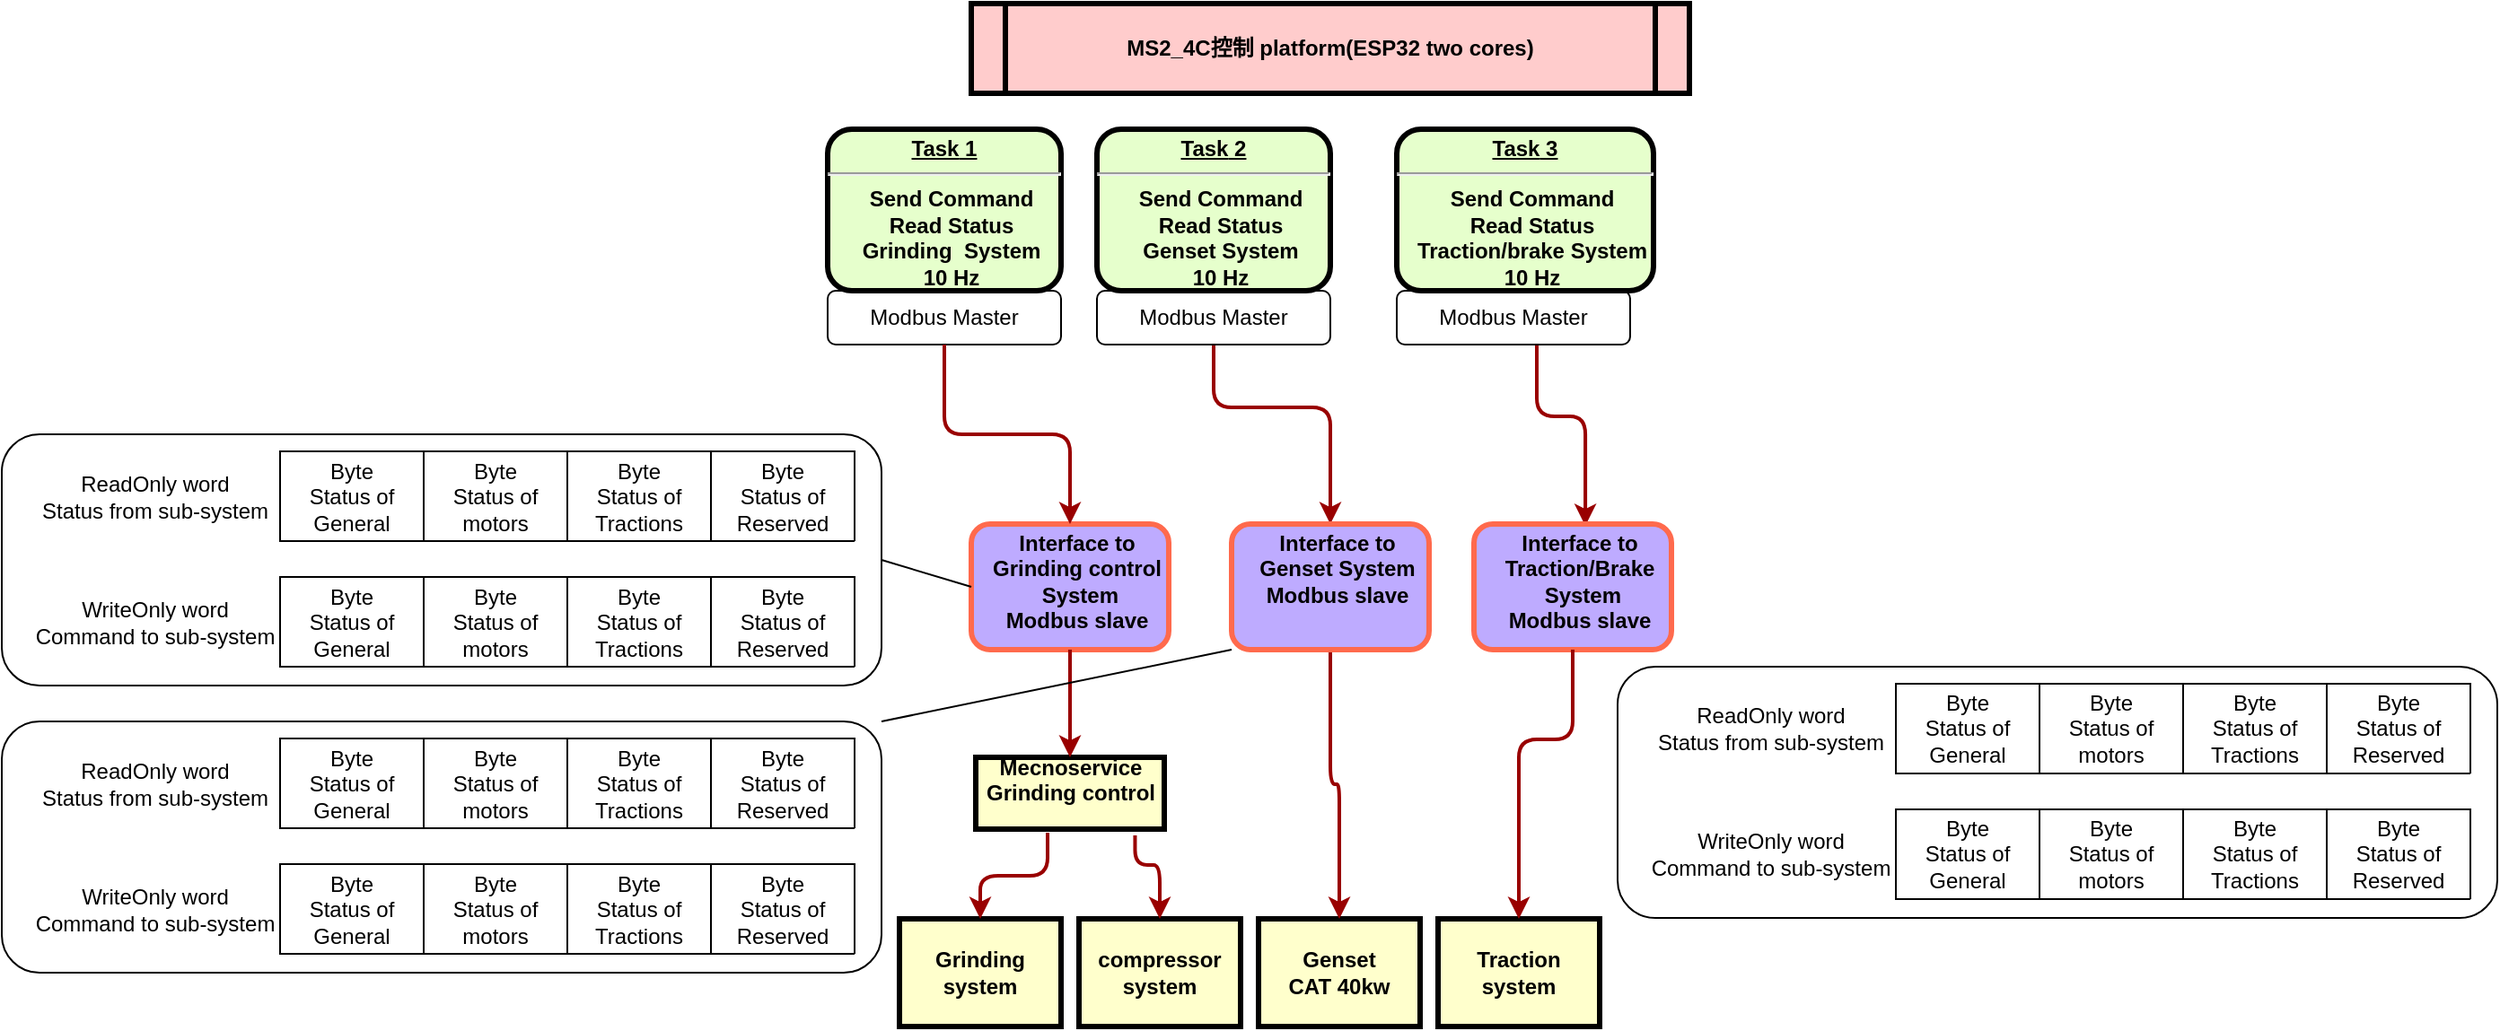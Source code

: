 <mxfile version="13.8.7" type="github">
  <diagram name="Page-1" id="e3a06f82-3646-2815-327d-82caf3d4e204">
    <mxGraphModel dx="1422" dy="794" grid="1" gridSize="10" guides="1" tooltips="1" connect="1" arrows="1" fold="1" page="1" pageScale="1.5" pageWidth="1169" pageHeight="826" background="none" math="0" shadow="0">
      <root>
        <mxCell id="0" style=";html=1;" />
        <mxCell id="1" style=";html=1;" parent="0" />
        <mxCell id="MODgsHCSX48ksGeitlAM-30" value="" style="rounded=1;whiteSpace=wrap;html=1;" vertex="1" parent="1">
          <mxGeometry x="100" y="610" width="490" height="140" as="geometry" />
        </mxCell>
        <mxCell id="WYhBp6qSRboD4L50h-0C-1" value="MS2_4C控制 platform(ESP32 two cores)" style="shape=process;whiteSpace=wrap;align=center;verticalAlign=middle;size=0.048;fontStyle=1;strokeWidth=3;fillColor=#FFCCCC" parent="1" vertex="1">
          <mxGeometry x="640.0" y="370" width="400" height="50" as="geometry" />
        </mxCell>
        <mxCell id="WYhBp6qSRboD4L50h-0C-2" value="&lt;p style=&quot;margin: 0px ; margin-top: 4px ; text-align: center ; text-decoration: underline&quot;&gt;&lt;/p&gt;&lt;p style=&quot;margin: 0px ; margin-left: 8px&quot;&gt;&lt;span&gt;Interface to&lt;/span&gt;&lt;br&gt;&lt;/p&gt;&lt;p style=&quot;margin: 0px ; margin-left: 8px&quot;&gt;&lt;span&gt;Grinding control&lt;/span&gt;&lt;/p&gt;&lt;p style=&quot;margin: 0px ; margin-left: 8px&quot;&gt;&lt;span&gt;&amp;nbsp;&lt;/span&gt;&lt;span&gt;System&lt;/span&gt;&lt;/p&gt;&lt;p style=&quot;margin: 0px ; margin-left: 8px&quot;&gt;Modbus slave&lt;/p&gt;" style="verticalAlign=middle;align=center;overflow=fill;fontSize=12;fontFamily=Helvetica;html=1;rounded=1;fontStyle=1;strokeWidth=3;fillColor=#BEABFF;strokeColor=#FF6A4D;" parent="1" vertex="1">
          <mxGeometry x="640" y="660" width="110" height="70" as="geometry" />
        </mxCell>
        <mxCell id="WYhBp6qSRboD4L50h-0C-3" value="Mecnoservice&#xa;Grinding control&#xa;" style="whiteSpace=wrap;align=center;verticalAlign=middle;fontStyle=1;strokeWidth=3;fillColor=#FFFFCC" parent="1" vertex="1">
          <mxGeometry x="642.5" y="790" width="105" height="40" as="geometry" />
        </mxCell>
        <mxCell id="WYhBp6qSRboD4L50h-0C-4" value="Genset&#xa;CAT 40kw" style="whiteSpace=wrap;align=center;verticalAlign=middle;fontStyle=1;strokeWidth=3;fillColor=#FFFFCC" parent="1" vertex="1">
          <mxGeometry x="800" y="880.0" width="90" height="60" as="geometry" />
        </mxCell>
        <mxCell id="WYhBp6qSRboD4L50h-0C-5" value="" style="edgeStyle=elbowEdgeStyle;elbow=vertical;strokeColor=#990000;strokeWidth=2;exitX=0.5;exitY=1;exitDx=0;exitDy=0;entryX=0.5;entryY=0;entryDx=0;entryDy=0;" parent="1" source="WYhBp6qSRboD4L50h-0C-27" target="WYhBp6qSRboD4L50h-0C-4" edge="1">
          <mxGeometry width="100" height="100" relative="1" as="geometry">
            <mxPoint x="580" y="896.5" as="sourcePoint" />
            <mxPoint x="980" y="720" as="targetPoint" />
          </mxGeometry>
        </mxCell>
        <mxCell id="WYhBp6qSRboD4L50h-0C-6" value="Grinding&#xa;system" style="whiteSpace=wrap;align=center;verticalAlign=middle;fontStyle=1;strokeWidth=3;fillColor=#FFFFCC" parent="1" vertex="1">
          <mxGeometry x="600" y="880.0" width="90" height="60" as="geometry" />
        </mxCell>
        <mxCell id="WYhBp6qSRboD4L50h-0C-7" value="Traction&#xa;system" style="whiteSpace=wrap;align=center;verticalAlign=middle;fontStyle=1;strokeWidth=3;fillColor=#FFFFCC" parent="1" vertex="1">
          <mxGeometry x="900" y="880.0" width="90" height="60" as="geometry" />
        </mxCell>
        <mxCell id="WYhBp6qSRboD4L50h-0C-8" value="compressor system" style="whiteSpace=wrap;align=center;verticalAlign=middle;fontStyle=1;strokeWidth=3;fillColor=#FFFFCC" parent="1" vertex="1">
          <mxGeometry x="700" y="880.0" width="90" height="60" as="geometry" />
        </mxCell>
        <mxCell id="WYhBp6qSRboD4L50h-0C-9" value="" style="edgeStyle=elbowEdgeStyle;elbow=vertical;strokeColor=#990000;strokeWidth=2;exitX=0.381;exitY=1.05;exitDx=0;exitDy=0;entryX=0.5;entryY=0;entryDx=0;entryDy=0;exitPerimeter=0;" parent="1" source="WYhBp6qSRboD4L50h-0C-3" target="WYhBp6qSRboD4L50h-0C-6" edge="1">
          <mxGeometry width="100" height="100" relative="1" as="geometry">
            <mxPoint x="741.25" y="866.5" as="sourcePoint" />
            <mxPoint x="685" y="896.5" as="targetPoint" />
          </mxGeometry>
        </mxCell>
        <mxCell id="WYhBp6qSRboD4L50h-0C-10" value="" style="edgeStyle=elbowEdgeStyle;elbow=vertical;strokeColor=#990000;strokeWidth=2;exitX=0.5;exitY=1;exitDx=0;exitDy=0;entryX=0.564;entryY=0.014;entryDx=0;entryDy=0;entryPerimeter=0;" parent="1" target="MODgsHCSX48ksGeitlAM-21" edge="1">
          <mxGeometry width="100" height="100" relative="1" as="geometry">
            <mxPoint x="955" y="560" as="sourcePoint" />
            <mxPoint x="695" y="906.5" as="targetPoint" />
            <Array as="points">
              <mxPoint x="975" y="600" />
            </Array>
          </mxGeometry>
        </mxCell>
        <mxCell id="WYhBp6qSRboD4L50h-0C-16" value="" style="edgeStyle=elbowEdgeStyle;elbow=vertical;strokeColor=#990000;strokeWidth=2;exitX=0.845;exitY=1.088;exitDx=0;exitDy=0;exitPerimeter=0;entryX=0.5;entryY=0;entryDx=0;entryDy=0;" parent="1" source="WYhBp6qSRboD4L50h-0C-3" target="WYhBp6qSRboD4L50h-0C-8" edge="1">
          <mxGeometry width="100" height="100" relative="1" as="geometry">
            <mxPoint x="793.75" y="866.5" as="sourcePoint" />
            <mxPoint x="880" y="880" as="targetPoint" />
            <Array as="points">
              <mxPoint x="731" y="850" />
              <mxPoint x="880" y="890" />
            </Array>
          </mxGeometry>
        </mxCell>
        <mxCell id="WYhBp6qSRboD4L50h-0C-18" value="" style="edgeStyle=elbowEdgeStyle;elbow=vertical;strokeColor=#990000;strokeWidth=2;exitX=0.5;exitY=1;exitDx=0;exitDy=0;entryX=0.5;entryY=0;entryDx=0;entryDy=0;" parent="1" source="WYhBp6qSRboD4L50h-0C-2" target="WYhBp6qSRboD4L50h-0C-3" edge="1">
          <mxGeometry width="100" height="100" relative="1" as="geometry">
            <mxPoint x="793.75" y="866.5" as="sourcePoint" />
            <mxPoint x="755" y="820" as="targetPoint" />
          </mxGeometry>
        </mxCell>
        <mxCell id="WYhBp6qSRboD4L50h-0C-20" value="Modbus Master" style="rounded=1;whiteSpace=wrap;html=1;" parent="1" vertex="1">
          <mxGeometry x="560" y="530" width="130" height="30" as="geometry" />
        </mxCell>
        <mxCell id="WYhBp6qSRboD4L50h-0C-23" value="" style="edgeStyle=elbowEdgeStyle;elbow=vertical;strokeColor=#990000;strokeWidth=2;exitX=0.5;exitY=1;exitDx=0;exitDy=0;entryX=0.5;entryY=0;entryDx=0;entryDy=0;" parent="1" source="WYhBp6qSRboD4L50h-0C-20" target="WYhBp6qSRboD4L50h-0C-2" edge="1">
          <mxGeometry width="100" height="100" relative="1" as="geometry">
            <mxPoint x="705" y="760" as="sourcePoint" />
            <mxPoint x="705" y="800" as="targetPoint" />
          </mxGeometry>
        </mxCell>
        <mxCell id="WYhBp6qSRboD4L50h-0C-24" value="" style="edgeStyle=elbowEdgeStyle;elbow=vertical;strokeColor=#990000;strokeWidth=2;exitX=0.5;exitY=0;exitDx=0;exitDy=0;entryX=0.5;entryY=0;entryDx=0;entryDy=0;" parent="1" source="MODgsHCSX48ksGeitlAM-24" target="WYhBp6qSRboD4L50h-0C-27" edge="1">
          <mxGeometry width="100" height="100" relative="1" as="geometry">
            <mxPoint x="745" y="580" as="sourcePoint" />
            <mxPoint x="705" y="670" as="targetPoint" />
          </mxGeometry>
        </mxCell>
        <mxCell id="WYhBp6qSRboD4L50h-0C-25" value="&lt;p style=&quot;margin: 0px ; margin-top: 4px ; text-align: center ; text-decoration: underline&quot;&gt;&lt;strong&gt;&lt;strong&gt;Task&lt;/strong&gt;&amp;nbsp;1&lt;br&gt;&lt;/strong&gt;&lt;/p&gt;&lt;hr&gt;&lt;p style=&quot;margin: 0px ; margin-left: 8px&quot;&gt;Send Command&lt;/p&gt;&lt;p style=&quot;margin: 0px ; margin-left: 8px&quot;&gt;Read Status&lt;/p&gt;&lt;p style=&quot;margin: 0px ; margin-left: 8px&quot;&gt;&lt;span&gt;Grinding&amp;nbsp;&lt;/span&gt;&lt;span&gt;&amp;nbsp;&lt;/span&gt;&lt;span&gt;System&lt;/span&gt;&lt;/p&gt;&lt;p style=&quot;margin: 0px ; margin-left: 8px&quot;&gt;&lt;span&gt;10 Hz&lt;/span&gt;&lt;/p&gt;" style="verticalAlign=middle;align=center;overflow=fill;fontSize=12;fontFamily=Helvetica;html=1;rounded=1;fontStyle=1;strokeWidth=3;fillColor=#E6FFCC" parent="1" vertex="1">
          <mxGeometry x="560" y="440" width="130" height="90" as="geometry" />
        </mxCell>
        <mxCell id="WYhBp6qSRboD4L50h-0C-26" style="edgeStyle=orthogonalEdgeStyle;rounded=0;orthogonalLoop=1;jettySize=auto;html=1;exitX=0.5;exitY=1;exitDx=0;exitDy=0;" parent="1" edge="1">
          <mxGeometry relative="1" as="geometry">
            <mxPoint x="845" y="730" as="sourcePoint" />
            <mxPoint x="845" y="730" as="targetPoint" />
          </mxGeometry>
        </mxCell>
        <mxCell id="WYhBp6qSRboD4L50h-0C-27" value="&lt;p style=&quot;margin: 0px ; margin-top: 4px ; text-align: center ; text-decoration: underline&quot;&gt;&lt;/p&gt;&lt;p style=&quot;margin: 0px ; margin-left: 8px&quot;&gt;&lt;span&gt;Interface to&lt;/span&gt;&lt;br&gt;&lt;/p&gt;&lt;p style=&quot;margin: 0px ; margin-left: 8px&quot;&gt;&lt;span&gt;Genset&amp;nbsp;&lt;/span&gt;&lt;span&gt;System&lt;/span&gt;&lt;/p&gt;&lt;p style=&quot;margin: 0px ; margin-left: 8px&quot;&gt;&lt;span&gt;Modbus slave&lt;/span&gt;&lt;br&gt;&lt;/p&gt;" style="verticalAlign=middle;align=center;overflow=fill;fontSize=12;fontFamily=Helvetica;html=1;rounded=1;fontStyle=1;strokeWidth=3;fillColor=#BEABFF;strokeColor=#FF6A4D;" parent="1" vertex="1">
          <mxGeometry x="785" y="660" width="110" height="70" as="geometry" />
        </mxCell>
        <mxCell id="MODgsHCSX48ksGeitlAM-5" value="Byte&lt;br&gt;Status of motors" style="shape=partialRectangle;whiteSpace=wrap;html=1;bottom=0;right=0;fillColor=none;rotation=0;" vertex="1" parent="1">
          <mxGeometry x="335" y="619.5" width="80" height="50" as="geometry" />
        </mxCell>
        <mxCell id="MODgsHCSX48ksGeitlAM-6" value="" style="endArrow=none;html=1;entryX=1;entryY=1;entryDx=0;entryDy=0;exitX=1;exitY=0;exitDx=0;exitDy=0;" edge="1" parent="1" source="MODgsHCSX48ksGeitlAM-10" target="MODgsHCSX48ksGeitlAM-10">
          <mxGeometry width="50" height="50" relative="1" as="geometry">
            <mxPoint x="335" y="679.5" as="sourcePoint" />
            <mxPoint x="385" y="629.5" as="targetPoint" />
          </mxGeometry>
        </mxCell>
        <mxCell id="MODgsHCSX48ksGeitlAM-8" value="Byte&lt;br&gt;Status of Tractions" style="shape=partialRectangle;whiteSpace=wrap;html=1;bottom=0;right=0;fillColor=none;rotation=0;" vertex="1" parent="1">
          <mxGeometry x="415" y="619.5" width="80" height="50" as="geometry" />
        </mxCell>
        <mxCell id="MODgsHCSX48ksGeitlAM-9" value="Byte&lt;br&gt;Status of General" style="shape=partialRectangle;whiteSpace=wrap;html=1;bottom=0;right=0;fillColor=none;rotation=0;" vertex="1" parent="1">
          <mxGeometry x="255" y="619.5" width="80" height="50" as="geometry" />
        </mxCell>
        <mxCell id="MODgsHCSX48ksGeitlAM-10" value="Byte&lt;br&gt;Status of Reserved" style="shape=partialRectangle;whiteSpace=wrap;html=1;bottom=0;right=0;fillColor=none;rotation=0;" vertex="1" parent="1">
          <mxGeometry x="495" y="619.5" width="80" height="50" as="geometry" />
        </mxCell>
        <mxCell id="MODgsHCSX48ksGeitlAM-11" value="" style="endArrow=none;html=1;exitX=0;exitY=1;exitDx=0;exitDy=0;entryX=1;entryY=1;entryDx=0;entryDy=0;" edge="1" parent="1" source="MODgsHCSX48ksGeitlAM-9" target="MODgsHCSX48ksGeitlAM-10">
          <mxGeometry width="50" height="50" relative="1" as="geometry">
            <mxPoint x="735" y="749.5" as="sourcePoint" />
            <mxPoint x="785" y="699.5" as="targetPoint" />
          </mxGeometry>
        </mxCell>
        <mxCell id="MODgsHCSX48ksGeitlAM-12" value="ReadOnly word&lt;br&gt;Status from sub-system" style="text;html=1;align=center;verticalAlign=middle;resizable=0;points=[];autosize=1;" vertex="1" parent="1">
          <mxGeometry x="115" y="629.5" width="140" height="30" as="geometry" />
        </mxCell>
        <mxCell id="MODgsHCSX48ksGeitlAM-13" value="Byte&lt;br&gt;Status of motors" style="shape=partialRectangle;whiteSpace=wrap;html=1;bottom=0;right=0;fillColor=none;rotation=0;" vertex="1" parent="1">
          <mxGeometry x="335" y="689.5" width="80" height="50" as="geometry" />
        </mxCell>
        <mxCell id="MODgsHCSX48ksGeitlAM-14" value="" style="endArrow=none;html=1;entryX=1;entryY=1;entryDx=0;entryDy=0;exitX=1;exitY=0;exitDx=0;exitDy=0;" edge="1" parent="1" source="MODgsHCSX48ksGeitlAM-17" target="MODgsHCSX48ksGeitlAM-17">
          <mxGeometry width="50" height="50" relative="1" as="geometry">
            <mxPoint x="335" y="749.5" as="sourcePoint" />
            <mxPoint x="385" y="699.5" as="targetPoint" />
          </mxGeometry>
        </mxCell>
        <mxCell id="MODgsHCSX48ksGeitlAM-15" value="Byte&lt;br&gt;Status of Tractions" style="shape=partialRectangle;whiteSpace=wrap;html=1;bottom=0;right=0;fillColor=none;rotation=0;" vertex="1" parent="1">
          <mxGeometry x="415" y="689.5" width="80" height="50" as="geometry" />
        </mxCell>
        <mxCell id="MODgsHCSX48ksGeitlAM-16" value="Byte&lt;br&gt;Status of General" style="shape=partialRectangle;whiteSpace=wrap;html=1;bottom=0;right=0;fillColor=none;rotation=0;" vertex="1" parent="1">
          <mxGeometry x="255" y="689.5" width="80" height="50" as="geometry" />
        </mxCell>
        <mxCell id="MODgsHCSX48ksGeitlAM-17" value="Byte&lt;br&gt;Status of Reserved" style="shape=partialRectangle;whiteSpace=wrap;html=1;bottom=0;right=0;fillColor=none;rotation=0;" vertex="1" parent="1">
          <mxGeometry x="495" y="689.5" width="80" height="50" as="geometry" />
        </mxCell>
        <mxCell id="MODgsHCSX48ksGeitlAM-18" value="" style="endArrow=none;html=1;exitX=0;exitY=1;exitDx=0;exitDy=0;entryX=1;entryY=1;entryDx=0;entryDy=0;" edge="1" parent="1" source="MODgsHCSX48ksGeitlAM-16" target="MODgsHCSX48ksGeitlAM-17">
          <mxGeometry width="50" height="50" relative="1" as="geometry">
            <mxPoint x="735" y="819.5" as="sourcePoint" />
            <mxPoint x="785" y="769.5" as="targetPoint" />
          </mxGeometry>
        </mxCell>
        <mxCell id="MODgsHCSX48ksGeitlAM-19" value="WriteOnly word&lt;br&gt;Command to sub-system" style="text;html=1;align=center;verticalAlign=middle;resizable=0;points=[];autosize=1;" vertex="1" parent="1">
          <mxGeometry x="110" y="699.5" width="150" height="30" as="geometry" />
        </mxCell>
        <mxCell id="MODgsHCSX48ksGeitlAM-21" value="&lt;p style=&quot;margin: 0px ; margin-top: 4px ; text-align: center ; text-decoration: underline&quot;&gt;&lt;/p&gt;&lt;p style=&quot;margin: 0px ; margin-left: 8px&quot;&gt;&lt;span&gt;Interface to&lt;/span&gt;&lt;br&gt;&lt;/p&gt;&lt;p style=&quot;margin: 0px ; margin-left: 8px&quot;&gt;&lt;span&gt;Traction/Brake&lt;/span&gt;&lt;/p&gt;&lt;p style=&quot;margin: 0px ; margin-left: 8px&quot;&gt;&lt;span&gt;&amp;nbsp;&lt;/span&gt;&lt;span&gt;System&lt;/span&gt;&lt;/p&gt;&lt;p style=&quot;margin: 0px ; margin-left: 8px&quot;&gt;Modbus slave&lt;/p&gt;" style="verticalAlign=middle;align=center;overflow=fill;fontSize=12;fontFamily=Helvetica;html=1;rounded=1;fontStyle=1;strokeWidth=3;fillColor=#BEABFF;strokeColor=#FF6A4D;" vertex="1" parent="1">
          <mxGeometry x="920" y="660" width="110" height="70" as="geometry" />
        </mxCell>
        <mxCell id="MODgsHCSX48ksGeitlAM-23" value="" style="edgeStyle=elbowEdgeStyle;elbow=vertical;strokeColor=#990000;strokeWidth=2;exitX=0.5;exitY=1;exitDx=0;exitDy=0;entryX=0.5;entryY=0;entryDx=0;entryDy=0;" edge="1" parent="1">
          <mxGeometry width="100" height="100" relative="1" as="geometry">
            <mxPoint x="955" y="530" as="sourcePoint" />
            <mxPoint x="955" y="530" as="targetPoint" />
            <Array as="points" />
          </mxGeometry>
        </mxCell>
        <mxCell id="MODgsHCSX48ksGeitlAM-24" value="Modbus Master" style="rounded=1;whiteSpace=wrap;html=1;" vertex="1" parent="1">
          <mxGeometry x="710" y="530" width="130" height="30" as="geometry" />
        </mxCell>
        <mxCell id="MODgsHCSX48ksGeitlAM-25" value="&lt;p style=&quot;margin: 0px ; margin-top: 4px ; text-align: center ; text-decoration: underline&quot;&gt;&lt;strong&gt;&lt;strong&gt;Task&lt;/strong&gt;&amp;nbsp;2&lt;br&gt;&lt;/strong&gt;&lt;/p&gt;&lt;hr&gt;&lt;p style=&quot;margin: 0px ; margin-left: 8px&quot;&gt;Send Command&lt;/p&gt;&lt;p style=&quot;margin: 0px ; margin-left: 8px&quot;&gt;Read Status&lt;/p&gt;&lt;p style=&quot;margin: 0px ; margin-left: 8px&quot;&gt;&lt;span&gt;Genset&lt;/span&gt;&lt;span&gt;&amp;nbsp;&lt;/span&gt;&lt;span&gt;System&lt;/span&gt;&lt;/p&gt;&lt;p style=&quot;margin: 0px ; margin-left: 8px&quot;&gt;&lt;span&gt;10 Hz&lt;/span&gt;&lt;/p&gt;" style="verticalAlign=middle;align=center;overflow=fill;fontSize=12;fontFamily=Helvetica;html=1;rounded=1;fontStyle=1;strokeWidth=3;fillColor=#E6FFCC" vertex="1" parent="1">
          <mxGeometry x="710" y="440" width="130" height="90" as="geometry" />
        </mxCell>
        <mxCell id="MODgsHCSX48ksGeitlAM-26" value="Modbus Master" style="rounded=1;whiteSpace=wrap;html=1;" vertex="1" parent="1">
          <mxGeometry x="877" y="530" width="130" height="30" as="geometry" />
        </mxCell>
        <mxCell id="MODgsHCSX48ksGeitlAM-27" value="&lt;p style=&quot;margin: 0px ; margin-top: 4px ; text-align: center ; text-decoration: underline&quot;&gt;&lt;strong&gt;&lt;strong&gt;Task&lt;/strong&gt;&amp;nbsp;3&lt;br&gt;&lt;/strong&gt;&lt;/p&gt;&lt;hr&gt;&lt;p style=&quot;margin: 0px ; margin-left: 8px&quot;&gt;Send Command&lt;/p&gt;&lt;p style=&quot;margin: 0px ; margin-left: 8px&quot;&gt;Read Status&lt;/p&gt;&lt;p style=&quot;margin: 0px ; margin-left: 8px&quot;&gt;&lt;span&gt;Traction/brake&amp;nbsp;&lt;/span&gt;&lt;span&gt;System&lt;/span&gt;&lt;/p&gt;&lt;p style=&quot;margin: 0px ; margin-left: 8px&quot;&gt;&lt;span&gt;10 Hz&lt;/span&gt;&lt;/p&gt;" style="verticalAlign=middle;align=center;overflow=fill;fontSize=12;fontFamily=Helvetica;html=1;rounded=1;fontStyle=1;strokeWidth=3;fillColor=#E6FFCC" vertex="1" parent="1">
          <mxGeometry x="877" y="440" width="143" height="90" as="geometry" />
        </mxCell>
        <mxCell id="MODgsHCSX48ksGeitlAM-31" value="" style="rounded=1;whiteSpace=wrap;html=1;" vertex="1" parent="1">
          <mxGeometry x="100" y="770" width="490" height="140" as="geometry" />
        </mxCell>
        <mxCell id="MODgsHCSX48ksGeitlAM-32" value="Byte&lt;br&gt;Status of motors" style="shape=partialRectangle;whiteSpace=wrap;html=1;bottom=0;right=0;fillColor=none;rotation=0;" vertex="1" parent="1">
          <mxGeometry x="335" y="779.5" width="80" height="50" as="geometry" />
        </mxCell>
        <mxCell id="MODgsHCSX48ksGeitlAM-33" value="" style="endArrow=none;html=1;entryX=1;entryY=1;entryDx=0;entryDy=0;exitX=1;exitY=0;exitDx=0;exitDy=0;" edge="1" parent="1" source="MODgsHCSX48ksGeitlAM-36" target="MODgsHCSX48ksGeitlAM-36">
          <mxGeometry width="50" height="50" relative="1" as="geometry">
            <mxPoint x="335" y="839.5" as="sourcePoint" />
            <mxPoint x="385" y="789.5" as="targetPoint" />
          </mxGeometry>
        </mxCell>
        <mxCell id="MODgsHCSX48ksGeitlAM-34" value="Byte&lt;br&gt;Status of Tractions" style="shape=partialRectangle;whiteSpace=wrap;html=1;bottom=0;right=0;fillColor=none;rotation=0;" vertex="1" parent="1">
          <mxGeometry x="415" y="779.5" width="80" height="50" as="geometry" />
        </mxCell>
        <mxCell id="MODgsHCSX48ksGeitlAM-35" value="Byte&lt;br&gt;Status of General" style="shape=partialRectangle;whiteSpace=wrap;html=1;bottom=0;right=0;fillColor=none;rotation=0;" vertex="1" parent="1">
          <mxGeometry x="255" y="779.5" width="80" height="50" as="geometry" />
        </mxCell>
        <mxCell id="MODgsHCSX48ksGeitlAM-36" value="Byte&lt;br&gt;Status of Reserved" style="shape=partialRectangle;whiteSpace=wrap;html=1;bottom=0;right=0;fillColor=none;rotation=0;" vertex="1" parent="1">
          <mxGeometry x="495" y="779.5" width="80" height="50" as="geometry" />
        </mxCell>
        <mxCell id="MODgsHCSX48ksGeitlAM-37" value="" style="endArrow=none;html=1;exitX=0;exitY=1;exitDx=0;exitDy=0;entryX=1;entryY=1;entryDx=0;entryDy=0;" edge="1" parent="1" source="MODgsHCSX48ksGeitlAM-35" target="MODgsHCSX48ksGeitlAM-36">
          <mxGeometry width="50" height="50" relative="1" as="geometry">
            <mxPoint x="735" y="909.5" as="sourcePoint" />
            <mxPoint x="785" y="859.5" as="targetPoint" />
          </mxGeometry>
        </mxCell>
        <mxCell id="MODgsHCSX48ksGeitlAM-38" value="ReadOnly word&lt;br&gt;Status from sub-system" style="text;html=1;align=center;verticalAlign=middle;resizable=0;points=[];autosize=1;" vertex="1" parent="1">
          <mxGeometry x="115" y="789.5" width="140" height="30" as="geometry" />
        </mxCell>
        <mxCell id="MODgsHCSX48ksGeitlAM-39" value="Byte&lt;br&gt;Status of motors" style="shape=partialRectangle;whiteSpace=wrap;html=1;bottom=0;right=0;fillColor=none;rotation=0;" vertex="1" parent="1">
          <mxGeometry x="335" y="849.5" width="80" height="50" as="geometry" />
        </mxCell>
        <mxCell id="MODgsHCSX48ksGeitlAM-40" value="" style="endArrow=none;html=1;entryX=1;entryY=1;entryDx=0;entryDy=0;exitX=1;exitY=0;exitDx=0;exitDy=0;" edge="1" parent="1" source="MODgsHCSX48ksGeitlAM-43" target="MODgsHCSX48ksGeitlAM-43">
          <mxGeometry width="50" height="50" relative="1" as="geometry">
            <mxPoint x="335" y="909.5" as="sourcePoint" />
            <mxPoint x="385" y="859.5" as="targetPoint" />
          </mxGeometry>
        </mxCell>
        <mxCell id="MODgsHCSX48ksGeitlAM-41" value="Byte&lt;br&gt;Status of Tractions" style="shape=partialRectangle;whiteSpace=wrap;html=1;bottom=0;right=0;fillColor=none;rotation=0;" vertex="1" parent="1">
          <mxGeometry x="415" y="849.5" width="80" height="50" as="geometry" />
        </mxCell>
        <mxCell id="MODgsHCSX48ksGeitlAM-42" value="Byte&lt;br&gt;Status of General" style="shape=partialRectangle;whiteSpace=wrap;html=1;bottom=0;right=0;fillColor=none;rotation=0;" vertex="1" parent="1">
          <mxGeometry x="255" y="849.5" width="80" height="50" as="geometry" />
        </mxCell>
        <mxCell id="MODgsHCSX48ksGeitlAM-43" value="Byte&lt;br&gt;Status of Reserved" style="shape=partialRectangle;whiteSpace=wrap;html=1;bottom=0;right=0;fillColor=none;rotation=0;" vertex="1" parent="1">
          <mxGeometry x="495" y="849.5" width="80" height="50" as="geometry" />
        </mxCell>
        <mxCell id="MODgsHCSX48ksGeitlAM-44" value="" style="endArrow=none;html=1;exitX=0;exitY=1;exitDx=0;exitDy=0;entryX=1;entryY=1;entryDx=0;entryDy=0;" edge="1" parent="1" source="MODgsHCSX48ksGeitlAM-42" target="MODgsHCSX48ksGeitlAM-43">
          <mxGeometry width="50" height="50" relative="1" as="geometry">
            <mxPoint x="735" y="979.5" as="sourcePoint" />
            <mxPoint x="785" y="929.5" as="targetPoint" />
          </mxGeometry>
        </mxCell>
        <mxCell id="MODgsHCSX48ksGeitlAM-45" value="WriteOnly word&lt;br&gt;Command to sub-system" style="text;html=1;align=center;verticalAlign=middle;resizable=0;points=[];autosize=1;" vertex="1" parent="1">
          <mxGeometry x="110" y="859.5" width="150" height="30" as="geometry" />
        </mxCell>
        <mxCell id="MODgsHCSX48ksGeitlAM-61" value="" style="rounded=1;whiteSpace=wrap;html=1;" vertex="1" parent="1">
          <mxGeometry x="1000" y="739.5" width="490" height="140" as="geometry" />
        </mxCell>
        <mxCell id="MODgsHCSX48ksGeitlAM-62" value="Byte&lt;br&gt;Status of motors" style="shape=partialRectangle;whiteSpace=wrap;html=1;bottom=0;right=0;fillColor=none;rotation=0;" vertex="1" parent="1">
          <mxGeometry x="1235" y="749" width="80" height="50" as="geometry" />
        </mxCell>
        <mxCell id="MODgsHCSX48ksGeitlAM-63" value="" style="endArrow=none;html=1;entryX=1;entryY=1;entryDx=0;entryDy=0;exitX=1;exitY=0;exitDx=0;exitDy=0;" edge="1" parent="1" source="MODgsHCSX48ksGeitlAM-66" target="MODgsHCSX48ksGeitlAM-66">
          <mxGeometry width="50" height="50" relative="1" as="geometry">
            <mxPoint x="1235" y="809" as="sourcePoint" />
            <mxPoint x="1285" y="759" as="targetPoint" />
          </mxGeometry>
        </mxCell>
        <mxCell id="MODgsHCSX48ksGeitlAM-64" value="Byte&lt;br&gt;Status of Tractions" style="shape=partialRectangle;whiteSpace=wrap;html=1;bottom=0;right=0;fillColor=none;rotation=0;" vertex="1" parent="1">
          <mxGeometry x="1315" y="749" width="80" height="50" as="geometry" />
        </mxCell>
        <mxCell id="MODgsHCSX48ksGeitlAM-65" value="Byte&lt;br&gt;Status of General" style="shape=partialRectangle;whiteSpace=wrap;html=1;bottom=0;right=0;fillColor=none;rotation=0;" vertex="1" parent="1">
          <mxGeometry x="1155" y="749" width="80" height="50" as="geometry" />
        </mxCell>
        <mxCell id="MODgsHCSX48ksGeitlAM-66" value="Byte&lt;br&gt;Status of Reserved" style="shape=partialRectangle;whiteSpace=wrap;html=1;bottom=0;right=0;fillColor=none;rotation=0;" vertex="1" parent="1">
          <mxGeometry x="1395" y="749" width="80" height="50" as="geometry" />
        </mxCell>
        <mxCell id="MODgsHCSX48ksGeitlAM-67" value="" style="endArrow=none;html=1;exitX=0;exitY=1;exitDx=0;exitDy=0;entryX=1;entryY=1;entryDx=0;entryDy=0;" edge="1" parent="1" source="MODgsHCSX48ksGeitlAM-65" target="MODgsHCSX48ksGeitlAM-66">
          <mxGeometry width="50" height="50" relative="1" as="geometry">
            <mxPoint x="1635" y="879" as="sourcePoint" />
            <mxPoint x="1685" y="829" as="targetPoint" />
          </mxGeometry>
        </mxCell>
        <mxCell id="MODgsHCSX48ksGeitlAM-68" value="ReadOnly word&lt;br&gt;Status from sub-system" style="text;html=1;align=center;verticalAlign=middle;resizable=0;points=[];autosize=1;" vertex="1" parent="1">
          <mxGeometry x="1015" y="759" width="140" height="30" as="geometry" />
        </mxCell>
        <mxCell id="MODgsHCSX48ksGeitlAM-69" value="Byte&lt;br&gt;Status of motors" style="shape=partialRectangle;whiteSpace=wrap;html=1;bottom=0;right=0;fillColor=none;rotation=0;" vertex="1" parent="1">
          <mxGeometry x="1235" y="819" width="80" height="50" as="geometry" />
        </mxCell>
        <mxCell id="MODgsHCSX48ksGeitlAM-70" value="" style="endArrow=none;html=1;entryX=1;entryY=1;entryDx=0;entryDy=0;exitX=1;exitY=0;exitDx=0;exitDy=0;" edge="1" parent="1" source="MODgsHCSX48ksGeitlAM-73" target="MODgsHCSX48ksGeitlAM-73">
          <mxGeometry width="50" height="50" relative="1" as="geometry">
            <mxPoint x="1235" y="879" as="sourcePoint" />
            <mxPoint x="1285" y="829" as="targetPoint" />
          </mxGeometry>
        </mxCell>
        <mxCell id="MODgsHCSX48ksGeitlAM-71" value="Byte&lt;br&gt;Status of Tractions" style="shape=partialRectangle;whiteSpace=wrap;html=1;bottom=0;right=0;fillColor=none;rotation=0;" vertex="1" parent="1">
          <mxGeometry x="1315" y="819" width="80" height="50" as="geometry" />
        </mxCell>
        <mxCell id="MODgsHCSX48ksGeitlAM-72" value="Byte&lt;br&gt;Status of General" style="shape=partialRectangle;whiteSpace=wrap;html=1;bottom=0;right=0;fillColor=none;rotation=0;" vertex="1" parent="1">
          <mxGeometry x="1155" y="819" width="80" height="50" as="geometry" />
        </mxCell>
        <mxCell id="MODgsHCSX48ksGeitlAM-73" value="Byte&lt;br&gt;Status of Reserved" style="shape=partialRectangle;whiteSpace=wrap;html=1;bottom=0;right=0;fillColor=none;rotation=0;" vertex="1" parent="1">
          <mxGeometry x="1395" y="819" width="80" height="50" as="geometry" />
        </mxCell>
        <mxCell id="MODgsHCSX48ksGeitlAM-74" value="" style="endArrow=none;html=1;exitX=0;exitY=1;exitDx=0;exitDy=0;entryX=1;entryY=1;entryDx=0;entryDy=0;" edge="1" parent="1" source="MODgsHCSX48ksGeitlAM-72" target="MODgsHCSX48ksGeitlAM-73">
          <mxGeometry width="50" height="50" relative="1" as="geometry">
            <mxPoint x="1635" y="949" as="sourcePoint" />
            <mxPoint x="1685" y="899" as="targetPoint" />
          </mxGeometry>
        </mxCell>
        <mxCell id="MODgsHCSX48ksGeitlAM-75" value="WriteOnly word&lt;br&gt;Command to sub-system" style="text;html=1;align=center;verticalAlign=middle;resizable=0;points=[];autosize=1;" vertex="1" parent="1">
          <mxGeometry x="1010" y="829" width="150" height="30" as="geometry" />
        </mxCell>
        <mxCell id="MODgsHCSX48ksGeitlAM-76" value="" style="endArrow=none;html=1;exitX=1;exitY=0.5;exitDx=0;exitDy=0;entryX=0;entryY=0.5;entryDx=0;entryDy=0;" edge="1" parent="1" source="MODgsHCSX48ksGeitlAM-30" target="WYhBp6qSRboD4L50h-0C-2">
          <mxGeometry width="50" height="50" relative="1" as="geometry">
            <mxPoint x="660" y="620" as="sourcePoint" />
            <mxPoint x="710" y="570" as="targetPoint" />
          </mxGeometry>
        </mxCell>
        <mxCell id="MODgsHCSX48ksGeitlAM-77" value="" style="endArrow=none;html=1;exitX=1;exitY=0;exitDx=0;exitDy=0;entryX=0;entryY=1;entryDx=0;entryDy=0;" edge="1" parent="1" source="MODgsHCSX48ksGeitlAM-31" target="WYhBp6qSRboD4L50h-0C-27">
          <mxGeometry width="50" height="50" relative="1" as="geometry">
            <mxPoint x="660" y="620" as="sourcePoint" />
            <mxPoint x="710" y="570" as="targetPoint" />
          </mxGeometry>
        </mxCell>
        <mxCell id="MODgsHCSX48ksGeitlAM-79" value="" style="edgeStyle=elbowEdgeStyle;elbow=vertical;strokeColor=#990000;strokeWidth=2;exitX=0.5;exitY=1;exitDx=0;exitDy=0;entryX=0.5;entryY=0;entryDx=0;entryDy=0;" edge="1" parent="1" source="MODgsHCSX48ksGeitlAM-21" target="WYhBp6qSRboD4L50h-0C-7">
          <mxGeometry width="100" height="100" relative="1" as="geometry">
            <mxPoint x="965" y="570" as="sourcePoint" />
            <mxPoint x="992.04" y="670.98" as="targetPoint" />
            <Array as="points">
              <mxPoint x="960" y="780" />
            </Array>
          </mxGeometry>
        </mxCell>
      </root>
    </mxGraphModel>
  </diagram>
</mxfile>
